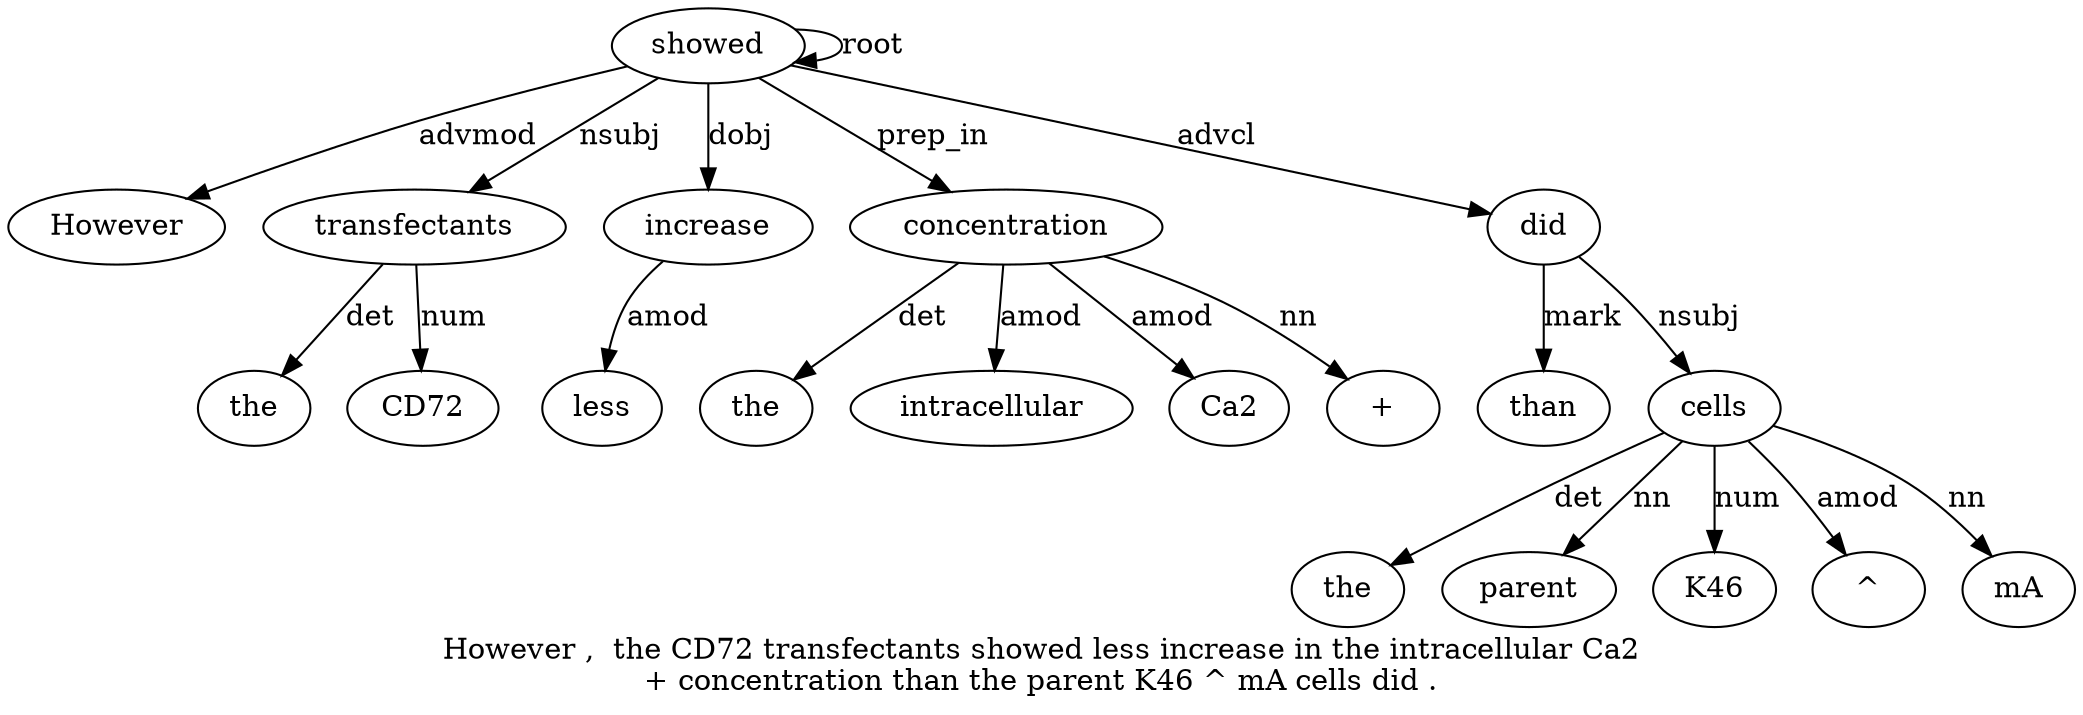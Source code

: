 digraph "However ,  the CD72 transfectants showed less increase in the intracellular Ca2 + concentration than the parent K46 ^ mA cells did ." {
label="However ,  the CD72 transfectants showed less increase in the intracellular Ca2
+ concentration than the parent K46 ^ mA cells did .";
showed6 [style=filled, fillcolor=white, label=showed];
However1 [style=filled, fillcolor=white, label=However];
showed6 -> However1  [label=advmod];
transfectants5 [style=filled, fillcolor=white, label=transfectants];
the3 [style=filled, fillcolor=white, label=the];
transfectants5 -> the3  [label=det];
CD724 [style=filled, fillcolor=white, label=CD72];
transfectants5 -> CD724  [label=num];
showed6 -> transfectants5  [label=nsubj];
showed6 -> showed6  [label=root];
increase8 [style=filled, fillcolor=white, label=increase];
less7 [style=filled, fillcolor=white, label=less];
increase8 -> less7  [label=amod];
showed6 -> increase8  [label=dobj];
concentration14 [style=filled, fillcolor=white, label=concentration];
the10 [style=filled, fillcolor=white, label=the];
concentration14 -> the10  [label=det];
intracellular11 [style=filled, fillcolor=white, label=intracellular];
concentration14 -> intracellular11  [label=amod];
Ca21 [style=filled, fillcolor=white, label=Ca2];
concentration14 -> Ca21  [label=amod];
"+13" [style=filled, fillcolor=white, label="+"];
concentration14 -> "+13"  [label=nn];
showed6 -> concentration14  [label=prep_in];
did22 [style=filled, fillcolor=white, label=did];
than15 [style=filled, fillcolor=white, label=than];
did22 -> than15  [label=mark];
cells21 [style=filled, fillcolor=white, label=cells];
the16 [style=filled, fillcolor=white, label=the];
cells21 -> the16  [label=det];
parent17 [style=filled, fillcolor=white, label=parent];
cells21 -> parent17  [label=nn];
K4618 [style=filled, fillcolor=white, label=K46];
cells21 -> K4618  [label=num];
"^19" [style=filled, fillcolor=white, label="^"];
cells21 -> "^19"  [label=amod];
mA20 [style=filled, fillcolor=white, label=mA];
cells21 -> mA20  [label=nn];
did22 -> cells21  [label=nsubj];
showed6 -> did22  [label=advcl];
}

